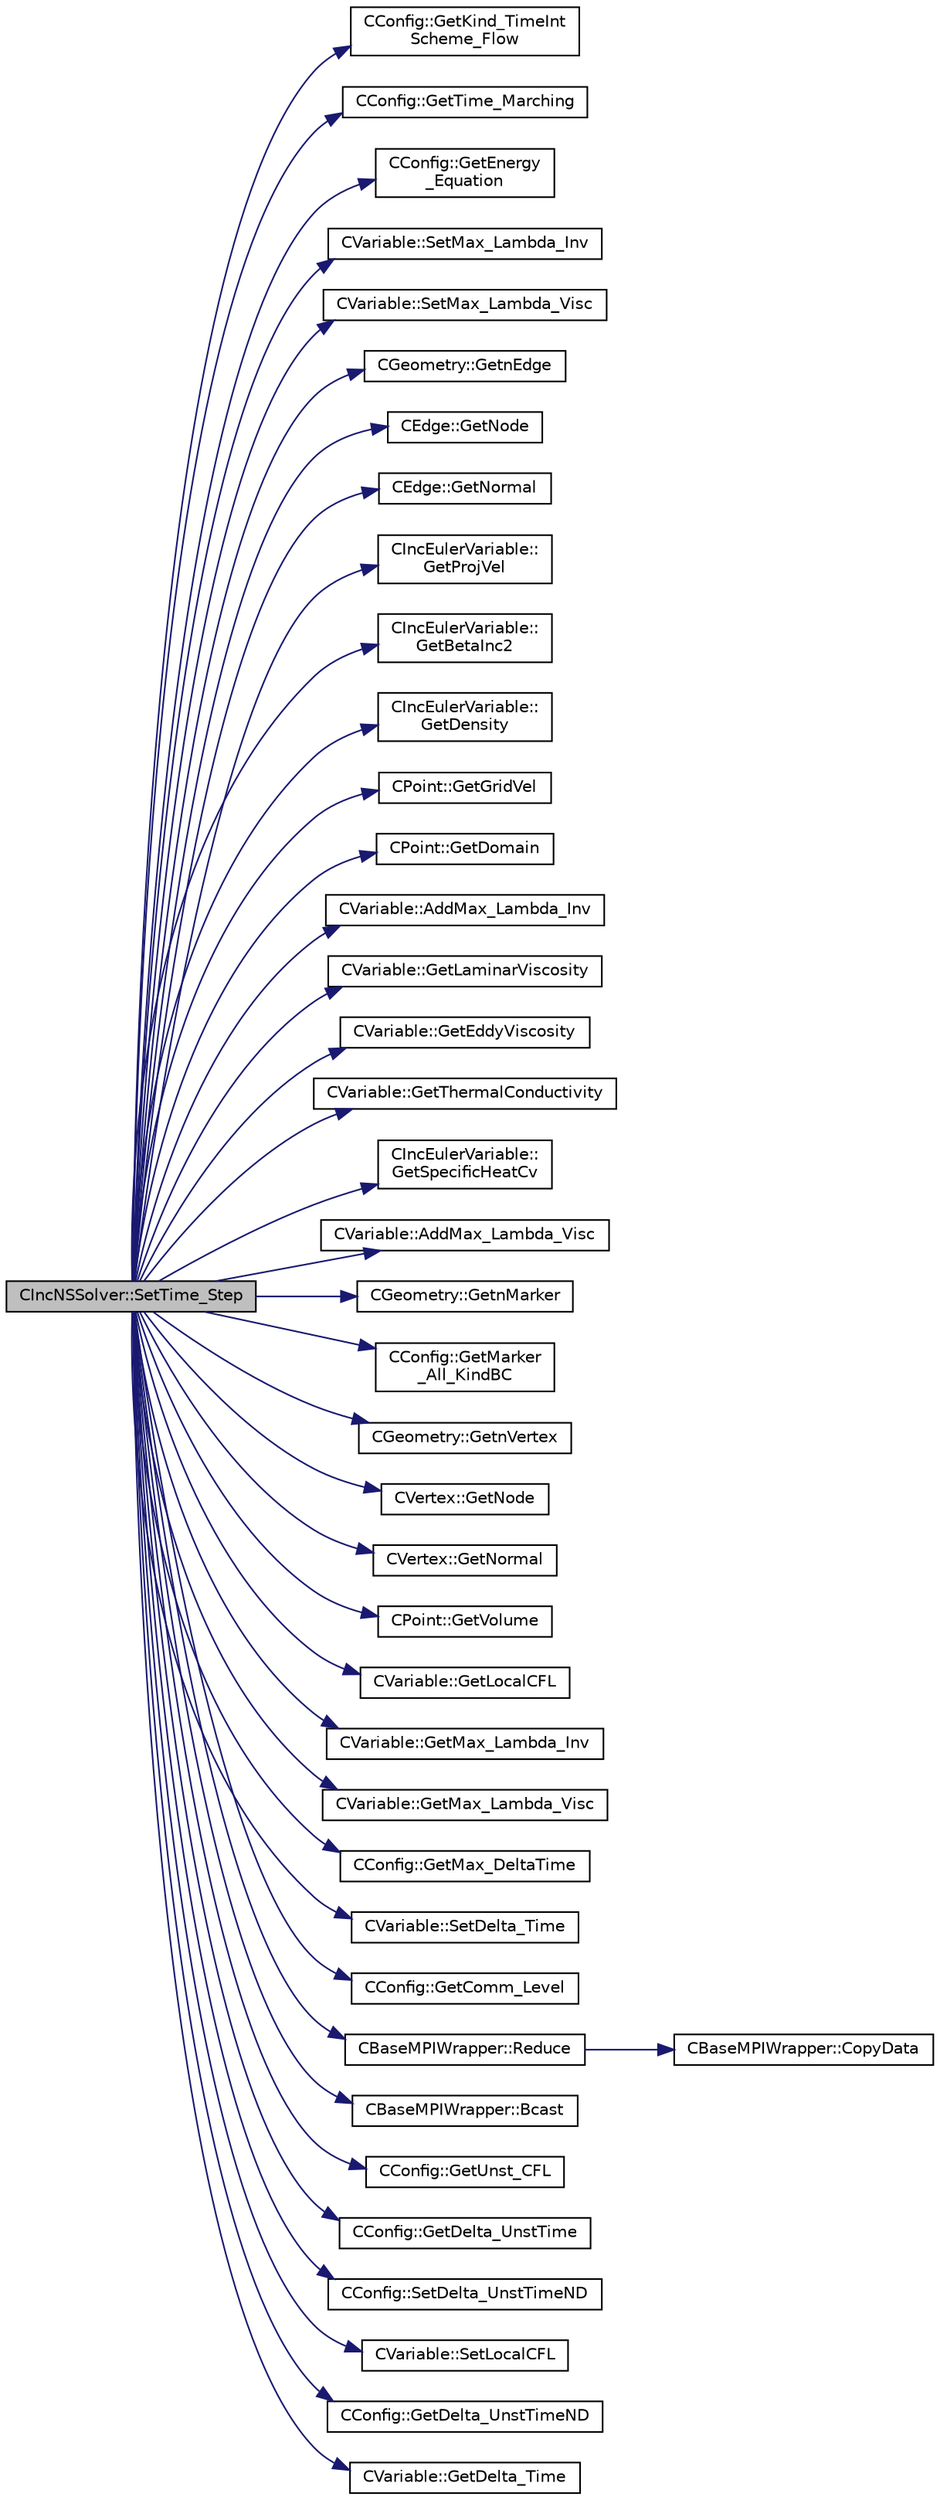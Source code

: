 digraph "CIncNSSolver::SetTime_Step"
{
  edge [fontname="Helvetica",fontsize="10",labelfontname="Helvetica",labelfontsize="10"];
  node [fontname="Helvetica",fontsize="10",shape=record];
  rankdir="LR";
  Node709 [label="CIncNSSolver::SetTime_Step",height=0.2,width=0.4,color="black", fillcolor="grey75", style="filled", fontcolor="black"];
  Node709 -> Node710 [color="midnightblue",fontsize="10",style="solid",fontname="Helvetica"];
  Node710 [label="CConfig::GetKind_TimeInt\lScheme_Flow",height=0.2,width=0.4,color="black", fillcolor="white", style="filled",URL="$class_c_config.html#a20e5fd7b43cfd2bf2bcf5137f12bc635",tooltip="Get the kind of integration scheme (explicit or implicit) for the flow equations. ..."];
  Node709 -> Node711 [color="midnightblue",fontsize="10",style="solid",fontname="Helvetica"];
  Node711 [label="CConfig::GetTime_Marching",height=0.2,width=0.4,color="black", fillcolor="white", style="filled",URL="$class_c_config.html#a864d499ce740184803607801c47abda7",tooltip="Provides information about the time integration, and change the write in the output files information..."];
  Node709 -> Node712 [color="midnightblue",fontsize="10",style="solid",fontname="Helvetica"];
  Node712 [label="CConfig::GetEnergy\l_Equation",height=0.2,width=0.4,color="black", fillcolor="white", style="filled",URL="$class_c_config.html#abb2ba1ecf8988532ce9cecb88c206d28",tooltip="Flag for whether to solve the energy equation for incompressible flows. "];
  Node709 -> Node713 [color="midnightblue",fontsize="10",style="solid",fontname="Helvetica"];
  Node713 [label="CVariable::SetMax_Lambda_Inv",height=0.2,width=0.4,color="black", fillcolor="white", style="filled",URL="$class_c_variable.html#a2fd7b455a6eaf9b7b5cfe33062478f2e",tooltip="Set the value of the maximum eigenvalue for the inviscid terms of the PDE. "];
  Node709 -> Node714 [color="midnightblue",fontsize="10",style="solid",fontname="Helvetica"];
  Node714 [label="CVariable::SetMax_Lambda_Visc",height=0.2,width=0.4,color="black", fillcolor="white", style="filled",URL="$class_c_variable.html#a6f2fb2c3cd5cd4d377df2af4467e9ae5",tooltip="Set the value of the maximum eigenvalue for the viscous terms of the PDE. "];
  Node709 -> Node715 [color="midnightblue",fontsize="10",style="solid",fontname="Helvetica"];
  Node715 [label="CGeometry::GetnEdge",height=0.2,width=0.4,color="black", fillcolor="white", style="filled",URL="$class_c_geometry.html#a7d6e1e1d1e46da8f55ecbe1a9380530a",tooltip="Get number of edges. "];
  Node709 -> Node716 [color="midnightblue",fontsize="10",style="solid",fontname="Helvetica"];
  Node716 [label="CEdge::GetNode",height=0.2,width=0.4,color="black", fillcolor="white", style="filled",URL="$class_c_edge.html#aee33b61d646e3fe59a4e23284ab1bf33",tooltip="Get the nodes of the edge. "];
  Node709 -> Node717 [color="midnightblue",fontsize="10",style="solid",fontname="Helvetica"];
  Node717 [label="CEdge::GetNormal",height=0.2,width=0.4,color="black", fillcolor="white", style="filled",URL="$class_c_edge.html#ada210a6f0643f444e7e491fc4ed9e662",tooltip="Copy the the normal vector of a face. "];
  Node709 -> Node718 [color="midnightblue",fontsize="10",style="solid",fontname="Helvetica"];
  Node718 [label="CIncEulerVariable::\lGetProjVel",height=0.2,width=0.4,color="black", fillcolor="white", style="filled",URL="$class_c_inc_euler_variable.html#a5be448ff9935d455153f6a3e63163ab2",tooltip="Get the projected velocity in a unitary vector direction (compressible solver). "];
  Node709 -> Node719 [color="midnightblue",fontsize="10",style="solid",fontname="Helvetica"];
  Node719 [label="CIncEulerVariable::\lGetBetaInc2",height=0.2,width=0.4,color="black", fillcolor="white", style="filled",URL="$class_c_inc_euler_variable.html#aadb29c1a48fc3c3209bbafc1dabae27c",tooltip="Get the value of beta squared for the incompressible flow. "];
  Node709 -> Node720 [color="midnightblue",fontsize="10",style="solid",fontname="Helvetica"];
  Node720 [label="CIncEulerVariable::\lGetDensity",height=0.2,width=0.4,color="black", fillcolor="white", style="filled",URL="$class_c_inc_euler_variable.html#aa5971e35e634b8d768d369dead2b9ffc",tooltip="Get the density of the flow. "];
  Node709 -> Node721 [color="midnightblue",fontsize="10",style="solid",fontname="Helvetica"];
  Node721 [label="CPoint::GetGridVel",height=0.2,width=0.4,color="black", fillcolor="white", style="filled",URL="$class_c_point.html#a62ec636f4a05ac578b582a053e8553f9",tooltip="Get the value of the grid velocity at the point. "];
  Node709 -> Node722 [color="midnightblue",fontsize="10",style="solid",fontname="Helvetica"];
  Node722 [label="CPoint::GetDomain",height=0.2,width=0.4,color="black", fillcolor="white", style="filled",URL="$class_c_point.html#a1d7e22a60d4cfef356af1cba2bab3e55",tooltip="For parallel computation, its indicates if a point must be computed or not. "];
  Node709 -> Node723 [color="midnightblue",fontsize="10",style="solid",fontname="Helvetica"];
  Node723 [label="CVariable::AddMax_Lambda_Inv",height=0.2,width=0.4,color="black", fillcolor="white", style="filled",URL="$class_c_variable.html#a5c0027af1f30a42811e243a655cf0830",tooltip="Add a value to the maximum eigenvalue for the inviscid terms of the PDE. "];
  Node709 -> Node724 [color="midnightblue",fontsize="10",style="solid",fontname="Helvetica"];
  Node724 [label="CVariable::GetLaminarViscosity",height=0.2,width=0.4,color="black", fillcolor="white", style="filled",URL="$class_c_variable.html#a0acbe55ca86de2c0205ae921193e9e95",tooltip="A virtual member. "];
  Node709 -> Node725 [color="midnightblue",fontsize="10",style="solid",fontname="Helvetica"];
  Node725 [label="CVariable::GetEddyViscosity",height=0.2,width=0.4,color="black", fillcolor="white", style="filled",URL="$class_c_variable.html#adae2e4228e113624b7ab1f9ab1a493c6",tooltip="A virtual member. "];
  Node709 -> Node726 [color="midnightblue",fontsize="10",style="solid",fontname="Helvetica"];
  Node726 [label="CVariable::GetThermalConductivity",height=0.2,width=0.4,color="black", fillcolor="white", style="filled",URL="$class_c_variable.html#a05aa9ee34c744629c72742c05ceab246",tooltip="A virtual member. "];
  Node709 -> Node727 [color="midnightblue",fontsize="10",style="solid",fontname="Helvetica"];
  Node727 [label="CIncEulerVariable::\lGetSpecificHeatCv",height=0.2,width=0.4,color="black", fillcolor="white", style="filled",URL="$class_c_inc_euler_variable.html#acafcb3f114e26c0b53a2b057f2fa93e9",tooltip="Get the specific heat at constant V of the flow. "];
  Node709 -> Node728 [color="midnightblue",fontsize="10",style="solid",fontname="Helvetica"];
  Node728 [label="CVariable::AddMax_Lambda_Visc",height=0.2,width=0.4,color="black", fillcolor="white", style="filled",URL="$class_c_variable.html#a64190222f419530efc4a373949b067e1",tooltip="Add a value to the maximum eigenvalue for the viscous terms of the PDE. "];
  Node709 -> Node729 [color="midnightblue",fontsize="10",style="solid",fontname="Helvetica"];
  Node729 [label="CGeometry::GetnMarker",height=0.2,width=0.4,color="black", fillcolor="white", style="filled",URL="$class_c_geometry.html#a3c899d1370312702c189a8ee95a63ef7",tooltip="Get number of markers. "];
  Node709 -> Node730 [color="midnightblue",fontsize="10",style="solid",fontname="Helvetica"];
  Node730 [label="CConfig::GetMarker\l_All_KindBC",height=0.2,width=0.4,color="black", fillcolor="white", style="filled",URL="$class_c_config.html#a57d43acc1457d2d27095ce006218862e",tooltip="Get the kind of boundary for each marker. "];
  Node709 -> Node731 [color="midnightblue",fontsize="10",style="solid",fontname="Helvetica"];
  Node731 [label="CGeometry::GetnVertex",height=0.2,width=0.4,color="black", fillcolor="white", style="filled",URL="$class_c_geometry.html#a55427e474834af1941e13750b17975be",tooltip="Get number of vertices. "];
  Node709 -> Node732 [color="midnightblue",fontsize="10",style="solid",fontname="Helvetica"];
  Node732 [label="CVertex::GetNode",height=0.2,width=0.4,color="black", fillcolor="white", style="filled",URL="$class_c_vertex.html#a95c513bf927464157ed96b6c79779a1f",tooltip="Get the node of the vertex. "];
  Node709 -> Node733 [color="midnightblue",fontsize="10",style="solid",fontname="Helvetica"];
  Node733 [label="CVertex::GetNormal",height=0.2,width=0.4,color="black", fillcolor="white", style="filled",URL="$class_c_vertex.html#a0d289163c6f3384822fcb9ae86fc1c39",tooltip="Copy the the normal vector of a face. "];
  Node709 -> Node734 [color="midnightblue",fontsize="10",style="solid",fontname="Helvetica"];
  Node734 [label="CPoint::GetVolume",height=0.2,width=0.4,color="black", fillcolor="white", style="filled",URL="$class_c_point.html#a3c526a15e767c7de9cf163800aa581e5",tooltip="Get area or volume of the control volume. "];
  Node709 -> Node735 [color="midnightblue",fontsize="10",style="solid",fontname="Helvetica"];
  Node735 [label="CVariable::GetLocalCFL",height=0.2,width=0.4,color="black", fillcolor="white", style="filled",URL="$class_c_variable.html#a171dfc3e408be66993fde3da82b5a991",tooltip="Get the value of the local CFL number for the current control volume (CV). "];
  Node709 -> Node736 [color="midnightblue",fontsize="10",style="solid",fontname="Helvetica"];
  Node736 [label="CVariable::GetMax_Lambda_Inv",height=0.2,width=0.4,color="black", fillcolor="white", style="filled",URL="$class_c_variable.html#a06881674ee4c942782a86419f3993ed6",tooltip="Get the value of the maximum eigenvalue for the inviscid terms of the PDE. "];
  Node709 -> Node737 [color="midnightblue",fontsize="10",style="solid",fontname="Helvetica"];
  Node737 [label="CVariable::GetMax_Lambda_Visc",height=0.2,width=0.4,color="black", fillcolor="white", style="filled",URL="$class_c_variable.html#ab93f697aa88afacad02b5e55df3d0933",tooltip="Get the value of the maximum eigenvalue for the viscous terms of the PDE. "];
  Node709 -> Node738 [color="midnightblue",fontsize="10",style="solid",fontname="Helvetica"];
  Node738 [label="CConfig::GetMax_DeltaTime",height=0.2,width=0.4,color="black", fillcolor="white", style="filled",URL="$class_c_config.html#aead37e73a494eb911a5603ff18ac0852",tooltip="Get the Courant Friedrich Levi number for unsteady simulations. "];
  Node709 -> Node739 [color="midnightblue",fontsize="10",style="solid",fontname="Helvetica"];
  Node739 [label="CVariable::SetDelta_Time",height=0.2,width=0.4,color="black", fillcolor="white", style="filled",URL="$class_c_variable.html#a75d51484f25650269294a7925c0f5a3e",tooltip="Set the value of the time step. "];
  Node709 -> Node740 [color="midnightblue",fontsize="10",style="solid",fontname="Helvetica"];
  Node740 [label="CConfig::GetComm_Level",height=0.2,width=0.4,color="black", fillcolor="white", style="filled",URL="$class_c_config.html#ab71278d2692ca5217674036650b02923",tooltip="Get the level of MPI communications to be performed. "];
  Node709 -> Node741 [color="midnightblue",fontsize="10",style="solid",fontname="Helvetica"];
  Node741 [label="CBaseMPIWrapper::Reduce",height=0.2,width=0.4,color="black", fillcolor="white", style="filled",URL="$class_c_base_m_p_i_wrapper.html#a860dfcee07be04be175e06d342e0fc68"];
  Node741 -> Node742 [color="midnightblue",fontsize="10",style="solid",fontname="Helvetica"];
  Node742 [label="CBaseMPIWrapper::CopyData",height=0.2,width=0.4,color="black", fillcolor="white", style="filled",URL="$class_c_base_m_p_i_wrapper.html#a4725cc1dd65b161b483e812a538a5e36"];
  Node709 -> Node743 [color="midnightblue",fontsize="10",style="solid",fontname="Helvetica"];
  Node743 [label="CBaseMPIWrapper::Bcast",height=0.2,width=0.4,color="black", fillcolor="white", style="filled",URL="$class_c_base_m_p_i_wrapper.html#ae816a2f124ea5ae95337418462514df5"];
  Node709 -> Node744 [color="midnightblue",fontsize="10",style="solid",fontname="Helvetica"];
  Node744 [label="CConfig::GetUnst_CFL",height=0.2,width=0.4,color="black", fillcolor="white", style="filled",URL="$class_c_config.html#a19a4294421a26b0562de1677d6b219ef",tooltip="Get the Courant Friedrich Levi number for unsteady simulations. "];
  Node709 -> Node745 [color="midnightblue",fontsize="10",style="solid",fontname="Helvetica"];
  Node745 [label="CConfig::GetDelta_UnstTime",height=0.2,width=0.4,color="black", fillcolor="white", style="filled",URL="$class_c_config.html#aa9a5ddd6d3f6f56bc21f8a2ec3e7d220",tooltip="If we are prforming an unsteady simulation, there is only one value of the time step for the complete..."];
  Node709 -> Node746 [color="midnightblue",fontsize="10",style="solid",fontname="Helvetica"];
  Node746 [label="CConfig::SetDelta_UnstTimeND",height=0.2,width=0.4,color="black", fillcolor="white", style="filled",URL="$class_c_config.html#a9d3085d222e6ab0b658d79c52b6477fc",tooltip="Set the value of the unsteadty time step using the CFL number. "];
  Node709 -> Node747 [color="midnightblue",fontsize="10",style="solid",fontname="Helvetica"];
  Node747 [label="CVariable::SetLocalCFL",height=0.2,width=0.4,color="black", fillcolor="white", style="filled",URL="$class_c_variable.html#a77d2f7f3fb35de75f915725662790060",tooltip="Set the value of the local CFL number for the current control volume (CV). "];
  Node709 -> Node748 [color="midnightblue",fontsize="10",style="solid",fontname="Helvetica"];
  Node748 [label="CConfig::GetDelta_UnstTimeND",height=0.2,width=0.4,color="black", fillcolor="white", style="filled",URL="$class_c_config.html#a417b45d0da107126e803258901f57920",tooltip="If we are prforming an unsteady simulation, there is only one value of the time step for the complete..."];
  Node709 -> Node749 [color="midnightblue",fontsize="10",style="solid",fontname="Helvetica"];
  Node749 [label="CVariable::GetDelta_Time",height=0.2,width=0.4,color="black", fillcolor="white", style="filled",URL="$class_c_variable.html#aef3ea2cd0a87d55835bb2bd332678489",tooltip="Get the value of the time step. "];
}
